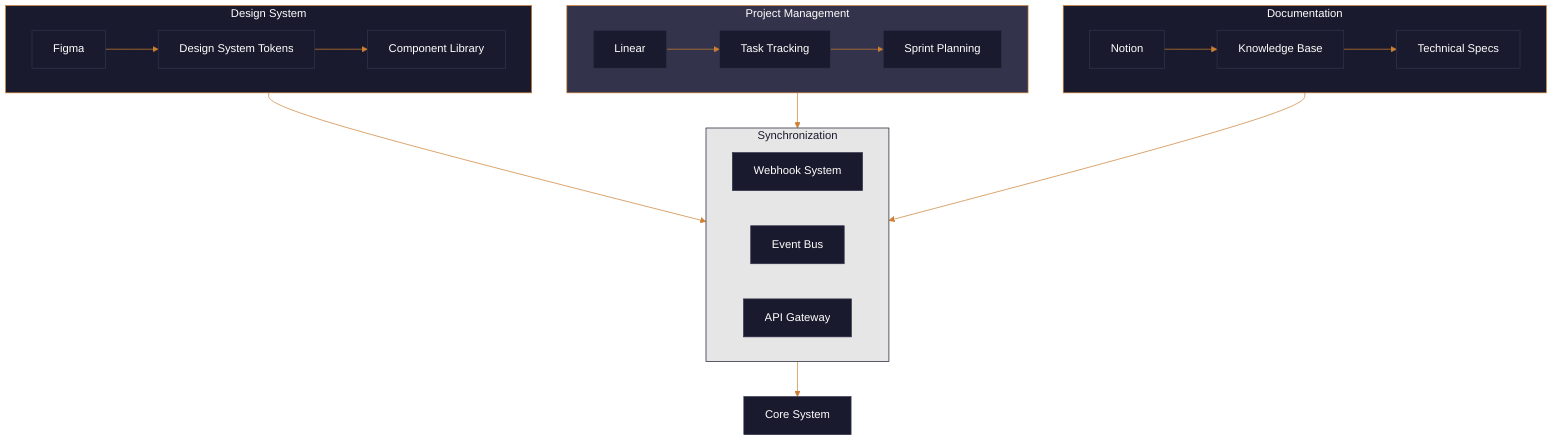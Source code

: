 %%{init: {
  'theme': 'base',
  'themeVariables': {
    'primaryColor': '#1A1A2E',
    'primaryTextColor': '#FFFFFF',
    'primaryBorderColor': '#33334C',
    'lineColor': '#CD7F32',
    'secondaryColor': '#E6E6E6',
    'tertiaryColor': '#CD7F32'
  }
}}%%

graph TB
    subgraph Design["Design System"]
        Figma[Figma]
        DS[Design System Tokens]
        Components[Component Library]
    end

    subgraph PM["Project Management"]
        Linear[Linear]
        Tasks[Task Tracking]
        Sprints[Sprint Planning]
    end

    subgraph Doc["Documentation"]
        Notion[Notion]
        Wiki[Knowledge Base]
        Specs[Technical Specs]
    end

    subgraph Sync["Synchronization"]
        Webhooks[Webhook System]
        Events[Event Bus]
        API[API Gateway]
    end

    Design --> Sync
    PM --> Sync
    Doc --> Sync
    Sync --> Core[Core System]

    Figma --> DS
    DS --> Components
    Linear --> Tasks
    Tasks --> Sprints
    Notion --> Wiki
    Wiki --> Specs

    style Design fill:#1A1A2E,stroke:#CD7F32,color:#FFFFFF
    style PM fill:#33334C,stroke:#CD7F32,color:#FFFFFF
    style Doc fill:#1A1A2E,stroke:#CD7F32,color:#FFFFFF
    style Sync fill:#E6E6E6,stroke:#1A1A2E,color:#1A1A2E
